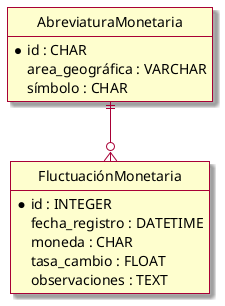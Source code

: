 @startuml t1
	hide circle
	skin rose
	hide empty members
	entity AbreviaturaMonetaria {
		*id : CHAR
		area_geográfica : VARCHAR
		símbolo : CHAR
	}
	entity FluctuaciónMonetaria {
		*id : INTEGER
		fecha_registro : DATETIME
		moneda : CHAR
		tasa_cambio : FLOAT
		observaciones : TEXT
	}
	AbreviaturaMonetaria ||-d-o{ FluctuaciónMonetaria
@enduml